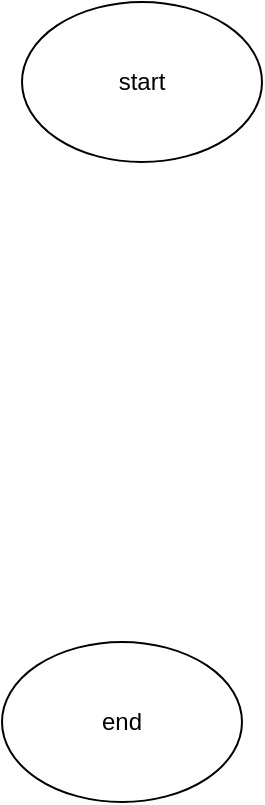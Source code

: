<mxfile version="22.1.5" type="github">
  <diagram id="r96X1_EMeTVZTXwBuHa8" name="第 1 页">
    <mxGraphModel dx="1509" dy="801" grid="1" gridSize="10" guides="1" tooltips="1" connect="1" arrows="1" fold="1" page="1" pageScale="1" pageWidth="827" pageHeight="1169" background="#FFFFFF" math="0" shadow="0">
      <root>
        <mxCell id="0" />
        <mxCell id="1" parent="0" />
        <mxCell id="jlVDUoiDHANdFkbakVvE-114" value="start" style="ellipse;whiteSpace=wrap;html=1;" vertex="1" parent="1">
          <mxGeometry x="320" y="60" width="120" height="80" as="geometry" />
        </mxCell>
        <mxCell id="jlVDUoiDHANdFkbakVvE-115" value="end" style="ellipse;whiteSpace=wrap;html=1;" vertex="1" parent="1">
          <mxGeometry x="310" y="380" width="120" height="80" as="geometry" />
        </mxCell>
      </root>
    </mxGraphModel>
  </diagram>
</mxfile>
